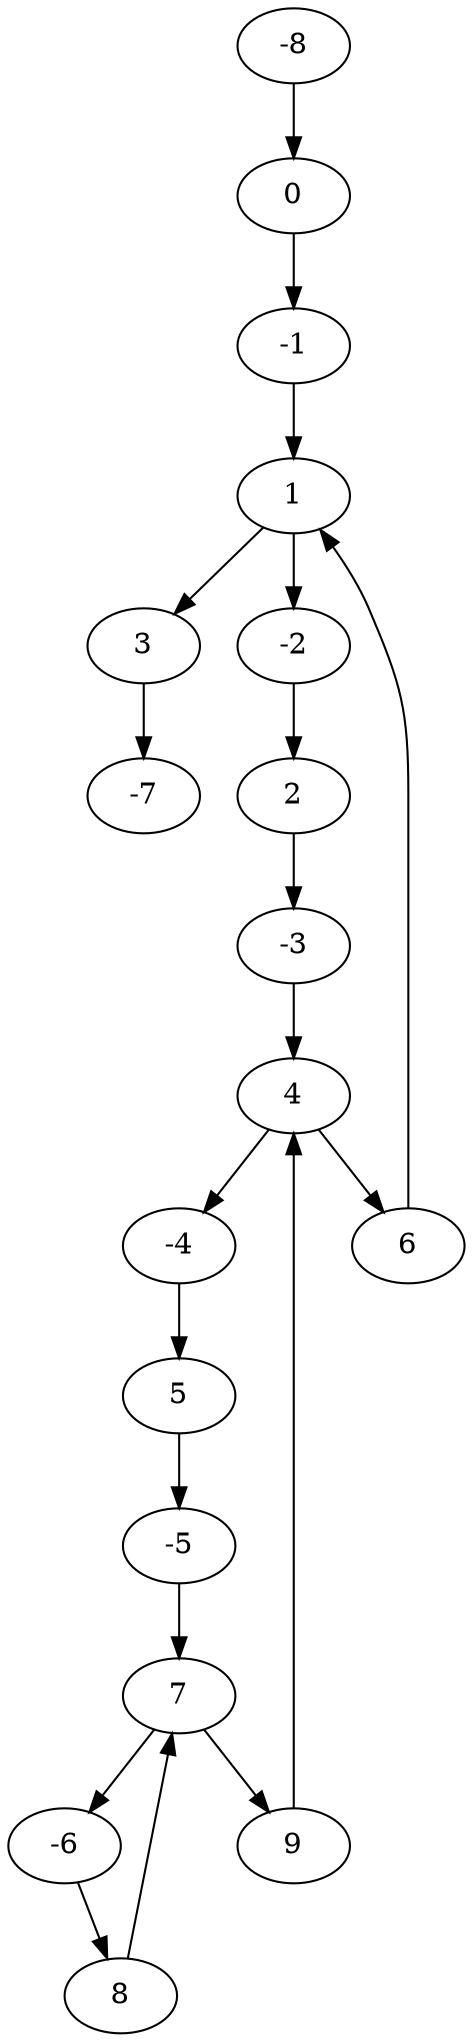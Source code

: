 digraph "nested while case" {
  -8 -> 0;
  0 -> -1;
  -1 -> 1;
  1 -> 3;
  1 -> -2;
  3 -> -7;
  -2 -> 2;
  2 -> -3;
  -3 -> 4;
  4 -> 6;
  4 -> -4;
  6 -> 1;
  -4 -> 5;
  5 -> -5;
  -5 -> 7;
  7 -> 9;
  7 -> -6;
  9 -> 4;
  -6 -> 8;
  8 -> 7;
}
